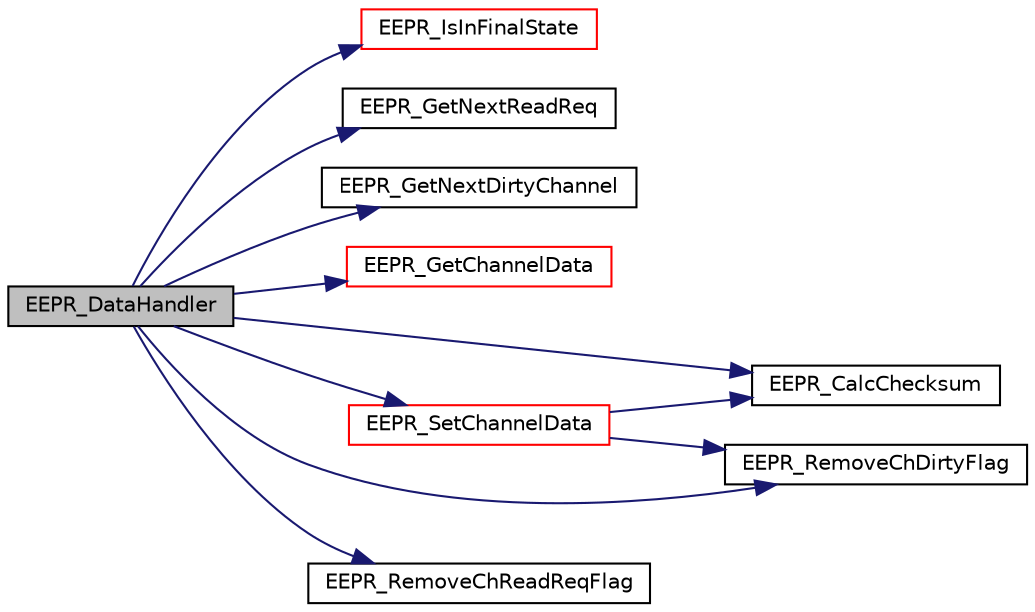 digraph "EEPR_DataHandler"
{
  edge [fontname="Helvetica",fontsize="10",labelfontname="Helvetica",labelfontsize="10"];
  node [fontname="Helvetica",fontsize="10",shape=record];
  rankdir="LR";
  Node77 [label="EEPR_DataHandler",height=0.2,width=0.4,color="black", fillcolor="grey75", style="filled", fontcolor="black"];
  Node77 -> Node78 [color="midnightblue",fontsize="10",style="solid",fontname="Helvetica"];
  Node78 [label="EEPR_IsInFinalState",height=0.2,width=0.4,color="red", fillcolor="white", style="filled",URL="$eepr_8c.html#a5e1509b355106a67c74f722be2981fe8",tooltip="returns 1 if the eeprom is in a final state in which it stays unless a staterequest is coming..."];
  Node77 -> Node80 [color="midnightblue",fontsize="10",style="solid",fontname="Helvetica"];
  Node80 [label="EEPR_GetNextReadReq",height=0.2,width=0.4,color="black", fillcolor="white", style="filled",URL="$eepr_8c.html#a07b1f932de78ecdf6668ca5b9ed1841b"];
  Node77 -> Node81 [color="midnightblue",fontsize="10",style="solid",fontname="Helvetica"];
  Node81 [label="EEPR_GetNextDirtyChannel",height=0.2,width=0.4,color="black", fillcolor="white", style="filled",URL="$eepr_8c.html#aac50167c9cf6ed87368d19b9c341e55c"];
  Node77 -> Node82 [color="midnightblue",fontsize="10",style="solid",fontname="Helvetica"];
  Node82 [label="EEPR_GetChannelData",height=0.2,width=0.4,color="red", fillcolor="white", style="filled",URL="$eepr_8c.html#ad330919ba245caef75b47cf1a4820a0b",tooltip="Reads the Data of one eeprom channel function is usable as soon as the timer tasks have been initiali..."];
  Node77 -> Node87 [color="midnightblue",fontsize="10",style="solid",fontname="Helvetica"];
  Node87 [label="EEPR_CalcChecksum",height=0.2,width=0.4,color="black", fillcolor="white", style="filled",URL="$eepr__cfg_8c.html#ab14595ae571d9012a9650b3e2da964a5"];
  Node77 -> Node88 [color="midnightblue",fontsize="10",style="solid",fontname="Helvetica"];
  Node88 [label="EEPR_SetChannelData",height=0.2,width=0.4,color="red", fillcolor="white", style="filled",URL="$eepr_8c.html#a4fbf51938cfadc93ea31f69fe2be0e4f",tooltip="Writes data into one eeprom channel function is usable as soon as the timer tasks have been initializ..."];
  Node88 -> Node87 [color="midnightblue",fontsize="10",style="solid",fontname="Helvetica"];
  Node88 -> Node89 [color="midnightblue",fontsize="10",style="solid",fontname="Helvetica"];
  Node89 [label="EEPR_RemoveChDirtyFlag",height=0.2,width=0.4,color="black", fillcolor="white", style="filled",URL="$eepr__cfg_8c.html#a5f92c515fa55d80886bd904624fe1343",tooltip="removes the dirty flag to indicate that the eeprom was actualized "];
  Node77 -> Node89 [color="midnightblue",fontsize="10",style="solid",fontname="Helvetica"];
  Node77 -> Node90 [color="midnightblue",fontsize="10",style="solid",fontname="Helvetica"];
  Node90 [label="EEPR_RemoveChReadReqFlag",height=0.2,width=0.4,color="black", fillcolor="white", style="filled",URL="$eepr__cfg_8c.html#a1c207a23800530fe229f788ac6cb87eb"];
}
